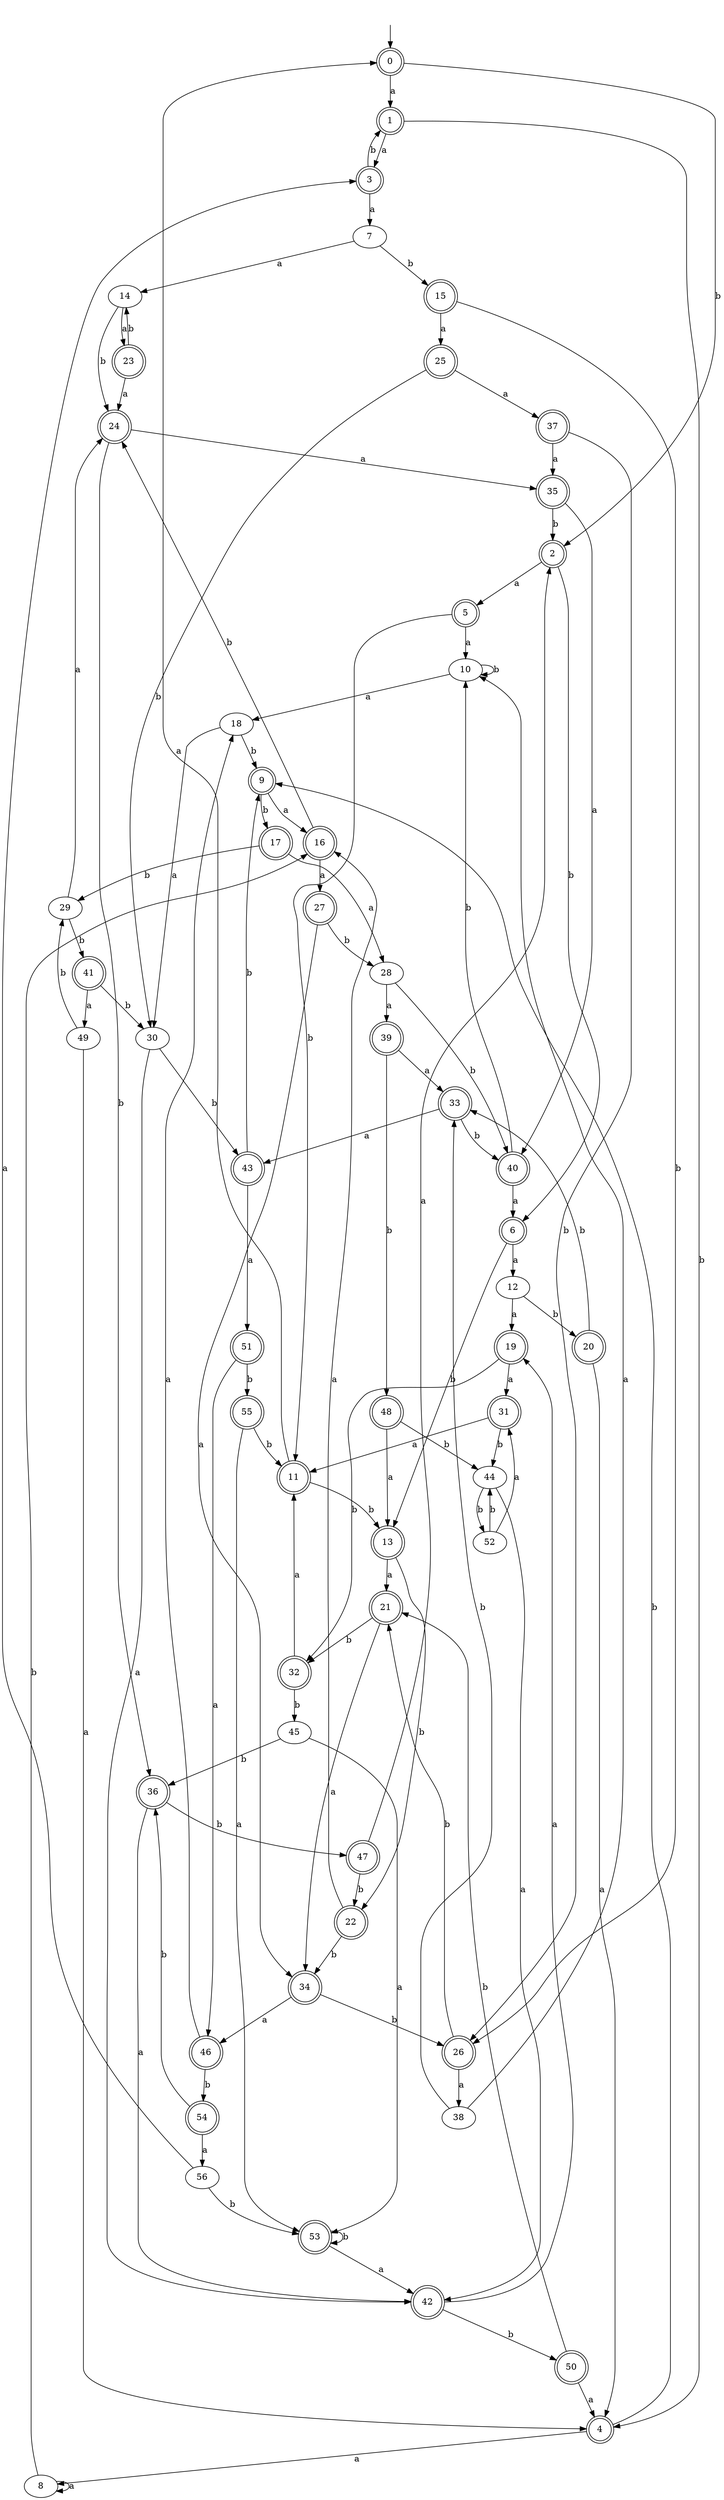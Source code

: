 digraph RandomDFA {
  __start0 [label="", shape=none];
  __start0 -> 0 [label=""];
  0 [shape=circle] [shape=doublecircle]
  0 -> 1 [label="a"]
  0 -> 2 [label="b"]
  1 [shape=doublecircle]
  1 -> 3 [label="a"]
  1 -> 4 [label="b"]
  2 [shape=doublecircle]
  2 -> 5 [label="a"]
  2 -> 6 [label="b"]
  3 [shape=doublecircle]
  3 -> 7 [label="a"]
  3 -> 1 [label="b"]
  4 [shape=doublecircle]
  4 -> 8 [label="a"]
  4 -> 9 [label="b"]
  5 [shape=doublecircle]
  5 -> 10 [label="a"]
  5 -> 11 [label="b"]
  6 [shape=doublecircle]
  6 -> 12 [label="a"]
  6 -> 13 [label="b"]
  7
  7 -> 14 [label="a"]
  7 -> 15 [label="b"]
  8
  8 -> 8 [label="a"]
  8 -> 16 [label="b"]
  9 [shape=doublecircle]
  9 -> 16 [label="a"]
  9 -> 17 [label="b"]
  10
  10 -> 18 [label="a"]
  10 -> 10 [label="b"]
  11 [shape=doublecircle]
  11 -> 0 [label="a"]
  11 -> 13 [label="b"]
  12
  12 -> 19 [label="a"]
  12 -> 20 [label="b"]
  13 [shape=doublecircle]
  13 -> 21 [label="a"]
  13 -> 22 [label="b"]
  14
  14 -> 23 [label="a"]
  14 -> 24 [label="b"]
  15 [shape=doublecircle]
  15 -> 25 [label="a"]
  15 -> 26 [label="b"]
  16 [shape=doublecircle]
  16 -> 27 [label="a"]
  16 -> 24 [label="b"]
  17 [shape=doublecircle]
  17 -> 28 [label="a"]
  17 -> 29 [label="b"]
  18
  18 -> 30 [label="a"]
  18 -> 9 [label="b"]
  19 [shape=doublecircle]
  19 -> 31 [label="a"]
  19 -> 32 [label="b"]
  20 [shape=doublecircle]
  20 -> 4 [label="a"]
  20 -> 33 [label="b"]
  21 [shape=doublecircle]
  21 -> 34 [label="a"]
  21 -> 32 [label="b"]
  22 [shape=doublecircle]
  22 -> 16 [label="a"]
  22 -> 34 [label="b"]
  23 [shape=doublecircle]
  23 -> 24 [label="a"]
  23 -> 14 [label="b"]
  24 [shape=doublecircle]
  24 -> 35 [label="a"]
  24 -> 36 [label="b"]
  25 [shape=doublecircle]
  25 -> 37 [label="a"]
  25 -> 30 [label="b"]
  26 [shape=doublecircle]
  26 -> 38 [label="a"]
  26 -> 21 [label="b"]
  27 [shape=doublecircle]
  27 -> 34 [label="a"]
  27 -> 28 [label="b"]
  28
  28 -> 39 [label="a"]
  28 -> 40 [label="b"]
  29
  29 -> 24 [label="a"]
  29 -> 41 [label="b"]
  30
  30 -> 42 [label="a"]
  30 -> 43 [label="b"]
  31 [shape=doublecircle]
  31 -> 11 [label="a"]
  31 -> 44 [label="b"]
  32 [shape=doublecircle]
  32 -> 11 [label="a"]
  32 -> 45 [label="b"]
  33 [shape=doublecircle]
  33 -> 43 [label="a"]
  33 -> 40 [label="b"]
  34 [shape=doublecircle]
  34 -> 46 [label="a"]
  34 -> 26 [label="b"]
  35 [shape=doublecircle]
  35 -> 40 [label="a"]
  35 -> 2 [label="b"]
  36 [shape=doublecircle]
  36 -> 42 [label="a"]
  36 -> 47 [label="b"]
  37 [shape=doublecircle]
  37 -> 35 [label="a"]
  37 -> 26 [label="b"]
  38
  38 -> 10 [label="a"]
  38 -> 33 [label="b"]
  39 [shape=doublecircle]
  39 -> 33 [label="a"]
  39 -> 48 [label="b"]
  40 [shape=doublecircle]
  40 -> 6 [label="a"]
  40 -> 10 [label="b"]
  41 [shape=doublecircle]
  41 -> 49 [label="a"]
  41 -> 30 [label="b"]
  42 [shape=doublecircle]
  42 -> 19 [label="a"]
  42 -> 50 [label="b"]
  43 [shape=doublecircle]
  43 -> 51 [label="a"]
  43 -> 9 [label="b"]
  44
  44 -> 42 [label="a"]
  44 -> 52 [label="b"]
  45
  45 -> 53 [label="a"]
  45 -> 36 [label="b"]
  46 [shape=doublecircle]
  46 -> 18 [label="a"]
  46 -> 54 [label="b"]
  47 [shape=doublecircle]
  47 -> 2 [label="a"]
  47 -> 22 [label="b"]
  48 [shape=doublecircle]
  48 -> 13 [label="a"]
  48 -> 44 [label="b"]
  49
  49 -> 4 [label="a"]
  49 -> 29 [label="b"]
  50 [shape=doublecircle]
  50 -> 4 [label="a"]
  50 -> 21 [label="b"]
  51 [shape=doublecircle]
  51 -> 46 [label="a"]
  51 -> 55 [label="b"]
  52
  52 -> 31 [label="a"]
  52 -> 44 [label="b"]
  53 [shape=doublecircle]
  53 -> 42 [label="a"]
  53 -> 53 [label="b"]
  54 [shape=doublecircle]
  54 -> 56 [label="a"]
  54 -> 36 [label="b"]
  55 [shape=doublecircle]
  55 -> 53 [label="a"]
  55 -> 11 [label="b"]
  56
  56 -> 3 [label="a"]
  56 -> 53 [label="b"]
}
